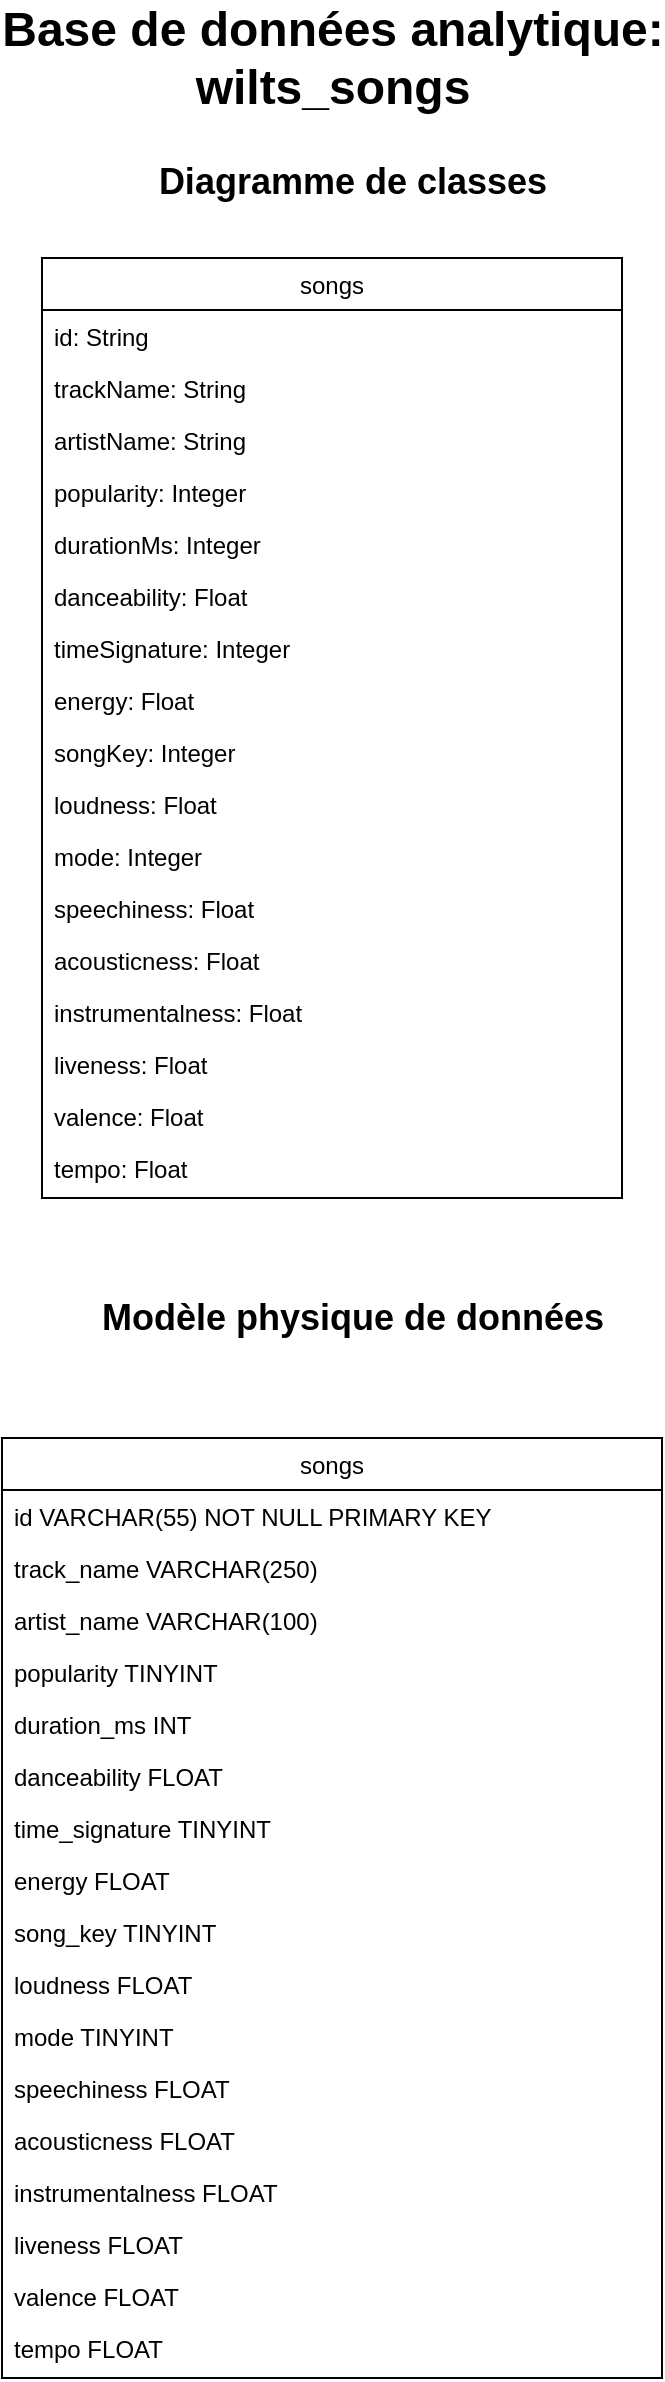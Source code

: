 <mxfile version="16.6.1" type="device"><diagram id="C5RBs43oDa-KdzZeNtuy" name="Page-1"><mxGraphModel dx="1350" dy="793" grid="1" gridSize="10" guides="1" tooltips="1" connect="1" arrows="1" fold="1" page="1" pageScale="1" pageWidth="827" pageHeight="1169" math="0" shadow="0"><root><mxCell id="WIyWlLk6GJQsqaUBKTNV-0"/><mxCell id="WIyWlLk6GJQsqaUBKTNV-1" parent="WIyWlLk6GJQsqaUBKTNV-0"/><mxCell id="zkfFHV4jXpPFQw0GAbJ--17" value="songs" style="swimlane;fontStyle=0;align=center;verticalAlign=top;childLayout=stackLayout;horizontal=1;startSize=26;horizontalStack=0;resizeParent=1;resizeLast=0;collapsible=1;marginBottom=0;rounded=0;shadow=0;strokeWidth=1;" parent="WIyWlLk6GJQsqaUBKTNV-1" vertex="1"><mxGeometry x="225" y="190" width="290" height="470" as="geometry"><mxRectangle x="550" y="140" width="160" height="26" as="alternateBounds"/></mxGeometry></mxCell><mxCell id="zkfFHV4jXpPFQw0GAbJ--18" value="id: String" style="text;align=left;verticalAlign=top;spacingLeft=4;spacingRight=4;overflow=hidden;rotatable=0;points=[[0,0.5],[1,0.5]];portConstraint=eastwest;" parent="zkfFHV4jXpPFQw0GAbJ--17" vertex="1"><mxGeometry y="26" width="290" height="26" as="geometry"/></mxCell><mxCell id="zkfFHV4jXpPFQw0GAbJ--19" value="trackName: String" style="text;align=left;verticalAlign=top;spacingLeft=4;spacingRight=4;overflow=hidden;rotatable=0;points=[[0,0.5],[1,0.5]];portConstraint=eastwest;rounded=0;shadow=0;html=0;" parent="zkfFHV4jXpPFQw0GAbJ--17" vertex="1"><mxGeometry y="52" width="290" height="26" as="geometry"/></mxCell><mxCell id="zkfFHV4jXpPFQw0GAbJ--20" value="artistName: String" style="text;align=left;verticalAlign=top;spacingLeft=4;spacingRight=4;overflow=hidden;rotatable=0;points=[[0,0.5],[1,0.5]];portConstraint=eastwest;rounded=0;shadow=0;html=0;" parent="zkfFHV4jXpPFQw0GAbJ--17" vertex="1"><mxGeometry y="78" width="290" height="26" as="geometry"/></mxCell><mxCell id="zkfFHV4jXpPFQw0GAbJ--21" value="popularity: Integer" style="text;align=left;verticalAlign=top;spacingLeft=4;spacingRight=4;overflow=hidden;rotatable=0;points=[[0,0.5],[1,0.5]];portConstraint=eastwest;rounded=0;shadow=0;html=0;" parent="zkfFHV4jXpPFQw0GAbJ--17" vertex="1"><mxGeometry y="104" width="290" height="26" as="geometry"/></mxCell><mxCell id="zkfFHV4jXpPFQw0GAbJ--22" value="durationMs: Integer" style="text;align=left;verticalAlign=top;spacingLeft=4;spacingRight=4;overflow=hidden;rotatable=0;points=[[0,0.5],[1,0.5]];portConstraint=eastwest;rounded=0;shadow=0;html=0;" parent="zkfFHV4jXpPFQw0GAbJ--17" vertex="1"><mxGeometry y="130" width="290" height="26" as="geometry"/></mxCell><mxCell id="zkfFHV4jXpPFQw0GAbJ--24" value="danceability: Float" style="text;align=left;verticalAlign=top;spacingLeft=4;spacingRight=4;overflow=hidden;rotatable=0;points=[[0,0.5],[1,0.5]];portConstraint=eastwest;" parent="zkfFHV4jXpPFQw0GAbJ--17" vertex="1"><mxGeometry y="156" width="290" height="26" as="geometry"/></mxCell><mxCell id="zkfFHV4jXpPFQw0GAbJ--25" value="timeSignature: Integer" style="text;align=left;verticalAlign=top;spacingLeft=4;spacingRight=4;overflow=hidden;rotatable=0;points=[[0,0.5],[1,0.5]];portConstraint=eastwest;" parent="zkfFHV4jXpPFQw0GAbJ--17" vertex="1"><mxGeometry y="182" width="290" height="26" as="geometry"/></mxCell><mxCell id="MplazY9bWgwnXx1bwKpE-1" value="energy: Float" style="text;align=left;verticalAlign=top;spacingLeft=4;spacingRight=4;overflow=hidden;rotatable=0;points=[[0,0.5],[1,0.5]];portConstraint=eastwest;" parent="zkfFHV4jXpPFQw0GAbJ--17" vertex="1"><mxGeometry y="208" width="290" height="26" as="geometry"/></mxCell><mxCell id="MplazY9bWgwnXx1bwKpE-11" value="songKey: Integer" style="text;align=left;verticalAlign=top;spacingLeft=4;spacingRight=4;overflow=hidden;rotatable=0;points=[[0,0.5],[1,0.5]];portConstraint=eastwest;" parent="zkfFHV4jXpPFQw0GAbJ--17" vertex="1"><mxGeometry y="234" width="290" height="26" as="geometry"/></mxCell><mxCell id="MplazY9bWgwnXx1bwKpE-12" value="loudness: Float" style="text;align=left;verticalAlign=top;spacingLeft=4;spacingRight=4;overflow=hidden;rotatable=0;points=[[0,0.5],[1,0.5]];portConstraint=eastwest;" parent="zkfFHV4jXpPFQw0GAbJ--17" vertex="1"><mxGeometry y="260" width="290" height="26" as="geometry"/></mxCell><mxCell id="MplazY9bWgwnXx1bwKpE-13" value="mode: Integer    " style="text;align=left;verticalAlign=top;spacingLeft=4;spacingRight=4;overflow=hidden;rotatable=0;points=[[0,0.5],[1,0.5]];portConstraint=eastwest;" parent="zkfFHV4jXpPFQw0GAbJ--17" vertex="1"><mxGeometry y="286" width="290" height="26" as="geometry"/></mxCell><mxCell id="MplazY9bWgwnXx1bwKpE-14" value="speechiness: Float" style="text;align=left;verticalAlign=top;spacingLeft=4;spacingRight=4;overflow=hidden;rotatable=0;points=[[0,0.5],[1,0.5]];portConstraint=eastwest;" parent="zkfFHV4jXpPFQw0GAbJ--17" vertex="1"><mxGeometry y="312" width="290" height="26" as="geometry"/></mxCell><mxCell id="MplazY9bWgwnXx1bwKpE-15" value="acousticness: Float" style="text;align=left;verticalAlign=top;spacingLeft=4;spacingRight=4;overflow=hidden;rotatable=0;points=[[0,0.5],[1,0.5]];portConstraint=eastwest;" parent="zkfFHV4jXpPFQw0GAbJ--17" vertex="1"><mxGeometry y="338" width="290" height="26" as="geometry"/></mxCell><mxCell id="MplazY9bWgwnXx1bwKpE-16" value="instrumentalness: Float" style="text;align=left;verticalAlign=top;spacingLeft=4;spacingRight=4;overflow=hidden;rotatable=0;points=[[0,0.5],[1,0.5]];portConstraint=eastwest;" parent="zkfFHV4jXpPFQw0GAbJ--17" vertex="1"><mxGeometry y="364" width="290" height="26" as="geometry"/></mxCell><mxCell id="MplazY9bWgwnXx1bwKpE-17" value="liveness: Float" style="text;align=left;verticalAlign=top;spacingLeft=4;spacingRight=4;overflow=hidden;rotatable=0;points=[[0,0.5],[1,0.5]];portConstraint=eastwest;" parent="zkfFHV4jXpPFQw0GAbJ--17" vertex="1"><mxGeometry y="390" width="290" height="26" as="geometry"/></mxCell><mxCell id="MplazY9bWgwnXx1bwKpE-18" value="valence: Float" style="text;align=left;verticalAlign=top;spacingLeft=4;spacingRight=4;overflow=hidden;rotatable=0;points=[[0,0.5],[1,0.5]];portConstraint=eastwest;" parent="zkfFHV4jXpPFQw0GAbJ--17" vertex="1"><mxGeometry y="416" width="290" height="26" as="geometry"/></mxCell><mxCell id="MplazY9bWgwnXx1bwKpE-19" value="tempo: Float" style="text;align=left;verticalAlign=top;spacingLeft=4;spacingRight=4;overflow=hidden;rotatable=0;points=[[0,0.5],[1,0.5]];portConstraint=eastwest;" parent="zkfFHV4jXpPFQw0GAbJ--17" vertex="1"><mxGeometry y="442" width="290" height="26" as="geometry"/></mxCell><mxCell id="MplazY9bWgwnXx1bwKpE-0" value="&lt;div&gt;Base de données analytique:&lt;/div&gt;&lt;div&gt;wilts_songs&lt;br&gt;&lt;/div&gt;" style="text;strokeColor=none;fillColor=none;html=1;fontSize=24;fontStyle=1;verticalAlign=middle;align=center;" parent="WIyWlLk6GJQsqaUBKTNV-1" vertex="1"><mxGeometry x="320" y="70" width="100" height="40" as="geometry"/></mxCell><mxCell id="MplazY9bWgwnXx1bwKpE-21" value="&lt;div style=&quot;font-size: 18px&quot;&gt;Modèle physique de données&lt;/div&gt;" style="text;strokeColor=none;fillColor=none;html=1;fontSize=24;fontStyle=1;verticalAlign=middle;align=center;" parent="WIyWlLk6GJQsqaUBKTNV-1" vertex="1"><mxGeometry x="330" y="700" width="100" height="40" as="geometry"/></mxCell><mxCell id="MplazY9bWgwnXx1bwKpE-22" value="&lt;font style=&quot;font-size: 18px&quot;&gt;Diagramme de classes&lt;/font&gt;" style="text;strokeColor=none;fillColor=none;html=1;fontSize=24;fontStyle=1;verticalAlign=middle;align=center;" parent="WIyWlLk6GJQsqaUBKTNV-1" vertex="1"><mxGeometry x="330" y="130" width="100" height="40" as="geometry"/></mxCell><mxCell id="MplazY9bWgwnXx1bwKpE-23" value="songs" style="swimlane;fontStyle=0;align=center;verticalAlign=top;childLayout=stackLayout;horizontal=1;startSize=26;horizontalStack=0;resizeParent=1;resizeLast=0;collapsible=1;marginBottom=0;rounded=0;shadow=0;strokeWidth=1;" parent="WIyWlLk6GJQsqaUBKTNV-1" vertex="1"><mxGeometry x="205" y="780" width="330" height="470" as="geometry"><mxRectangle x="550" y="140" width="160" height="26" as="alternateBounds"/></mxGeometry></mxCell><mxCell id="MplazY9bWgwnXx1bwKpE-24" value="id VARCHAR(55) NOT NULL PRIMARY KEY" style="text;align=left;verticalAlign=top;spacingLeft=4;spacingRight=4;overflow=hidden;rotatable=0;points=[[0,0.5],[1,0.5]];portConstraint=eastwest;" parent="MplazY9bWgwnXx1bwKpE-23" vertex="1"><mxGeometry y="26" width="330" height="26" as="geometry"/></mxCell><mxCell id="MplazY9bWgwnXx1bwKpE-25" value="track_name VARCHAR(250)" style="text;align=left;verticalAlign=top;spacingLeft=4;spacingRight=4;overflow=hidden;rotatable=0;points=[[0,0.5],[1,0.5]];portConstraint=eastwest;rounded=0;shadow=0;html=0;" parent="MplazY9bWgwnXx1bwKpE-23" vertex="1"><mxGeometry y="52" width="330" height="26" as="geometry"/></mxCell><mxCell id="MplazY9bWgwnXx1bwKpE-26" value="artist_name VARCHAR(100)" style="text;align=left;verticalAlign=top;spacingLeft=4;spacingRight=4;overflow=hidden;rotatable=0;points=[[0,0.5],[1,0.5]];portConstraint=eastwest;rounded=0;shadow=0;html=0;" parent="MplazY9bWgwnXx1bwKpE-23" vertex="1"><mxGeometry y="78" width="330" height="26" as="geometry"/></mxCell><mxCell id="MplazY9bWgwnXx1bwKpE-27" value="popularity TINYINT" style="text;align=left;verticalAlign=top;spacingLeft=4;spacingRight=4;overflow=hidden;rotatable=0;points=[[0,0.5],[1,0.5]];portConstraint=eastwest;rounded=0;shadow=0;html=0;" parent="MplazY9bWgwnXx1bwKpE-23" vertex="1"><mxGeometry y="104" width="330" height="26" as="geometry"/></mxCell><mxCell id="MplazY9bWgwnXx1bwKpE-28" value="duration_ms INT" style="text;align=left;verticalAlign=top;spacingLeft=4;spacingRight=4;overflow=hidden;rotatable=0;points=[[0,0.5],[1,0.5]];portConstraint=eastwest;rounded=0;shadow=0;html=0;" parent="MplazY9bWgwnXx1bwKpE-23" vertex="1"><mxGeometry y="130" width="330" height="26" as="geometry"/></mxCell><mxCell id="MplazY9bWgwnXx1bwKpE-29" value="danceability FLOAT" style="text;align=left;verticalAlign=top;spacingLeft=4;spacingRight=4;overflow=hidden;rotatable=0;points=[[0,0.5],[1,0.5]];portConstraint=eastwest;" parent="MplazY9bWgwnXx1bwKpE-23" vertex="1"><mxGeometry y="156" width="330" height="26" as="geometry"/></mxCell><mxCell id="MplazY9bWgwnXx1bwKpE-30" value="time_signature TINYINT" style="text;align=left;verticalAlign=top;spacingLeft=4;spacingRight=4;overflow=hidden;rotatable=0;points=[[0,0.5],[1,0.5]];portConstraint=eastwest;" parent="MplazY9bWgwnXx1bwKpE-23" vertex="1"><mxGeometry y="182" width="330" height="26" as="geometry"/></mxCell><mxCell id="MplazY9bWgwnXx1bwKpE-31" value="energy FLOAT" style="text;align=left;verticalAlign=top;spacingLeft=4;spacingRight=4;overflow=hidden;rotatable=0;points=[[0,0.5],[1,0.5]];portConstraint=eastwest;" parent="MplazY9bWgwnXx1bwKpE-23" vertex="1"><mxGeometry y="208" width="330" height="26" as="geometry"/></mxCell><mxCell id="MplazY9bWgwnXx1bwKpE-32" value="song_key TINYINT" style="text;align=left;verticalAlign=top;spacingLeft=4;spacingRight=4;overflow=hidden;rotatable=0;points=[[0,0.5],[1,0.5]];portConstraint=eastwest;" parent="MplazY9bWgwnXx1bwKpE-23" vertex="1"><mxGeometry y="234" width="330" height="26" as="geometry"/></mxCell><mxCell id="MplazY9bWgwnXx1bwKpE-33" value="loudness FLOAT" style="text;align=left;verticalAlign=top;spacingLeft=4;spacingRight=4;overflow=hidden;rotatable=0;points=[[0,0.5],[1,0.5]];portConstraint=eastwest;" parent="MplazY9bWgwnXx1bwKpE-23" vertex="1"><mxGeometry y="260" width="330" height="26" as="geometry"/></mxCell><mxCell id="MplazY9bWgwnXx1bwKpE-34" value="mode TINYINT" style="text;align=left;verticalAlign=top;spacingLeft=4;spacingRight=4;overflow=hidden;rotatable=0;points=[[0,0.5],[1,0.5]];portConstraint=eastwest;" parent="MplazY9bWgwnXx1bwKpE-23" vertex="1"><mxGeometry y="286" width="330" height="26" as="geometry"/></mxCell><mxCell id="MplazY9bWgwnXx1bwKpE-35" value="speechiness FLOAT" style="text;align=left;verticalAlign=top;spacingLeft=4;spacingRight=4;overflow=hidden;rotatable=0;points=[[0,0.5],[1,0.5]];portConstraint=eastwest;" parent="MplazY9bWgwnXx1bwKpE-23" vertex="1"><mxGeometry y="312" width="330" height="26" as="geometry"/></mxCell><mxCell id="MplazY9bWgwnXx1bwKpE-36" value="acousticness FLOAT" style="text;align=left;verticalAlign=top;spacingLeft=4;spacingRight=4;overflow=hidden;rotatable=0;points=[[0,0.5],[1,0.5]];portConstraint=eastwest;" parent="MplazY9bWgwnXx1bwKpE-23" vertex="1"><mxGeometry y="338" width="330" height="26" as="geometry"/></mxCell><mxCell id="MplazY9bWgwnXx1bwKpE-37" value="instrumentalness FLOAT" style="text;align=left;verticalAlign=top;spacingLeft=4;spacingRight=4;overflow=hidden;rotatable=0;points=[[0,0.5],[1,0.5]];portConstraint=eastwest;" parent="MplazY9bWgwnXx1bwKpE-23" vertex="1"><mxGeometry y="364" width="330" height="26" as="geometry"/></mxCell><mxCell id="MplazY9bWgwnXx1bwKpE-38" value="liveness FLOAT" style="text;align=left;verticalAlign=top;spacingLeft=4;spacingRight=4;overflow=hidden;rotatable=0;points=[[0,0.5],[1,0.5]];portConstraint=eastwest;" parent="MplazY9bWgwnXx1bwKpE-23" vertex="1"><mxGeometry y="390" width="330" height="26" as="geometry"/></mxCell><mxCell id="MplazY9bWgwnXx1bwKpE-39" value="valence FLOAT" style="text;align=left;verticalAlign=top;spacingLeft=4;spacingRight=4;overflow=hidden;rotatable=0;points=[[0,0.5],[1,0.5]];portConstraint=eastwest;" parent="MplazY9bWgwnXx1bwKpE-23" vertex="1"><mxGeometry y="416" width="330" height="26" as="geometry"/></mxCell><mxCell id="MplazY9bWgwnXx1bwKpE-40" value="tempo FLOAT" style="text;align=left;verticalAlign=top;spacingLeft=4;spacingRight=4;overflow=hidden;rotatable=0;points=[[0,0.5],[1,0.5]];portConstraint=eastwest;" parent="MplazY9bWgwnXx1bwKpE-23" vertex="1"><mxGeometry y="442" width="330" height="26" as="geometry"/></mxCell></root></mxGraphModel></diagram></mxfile>